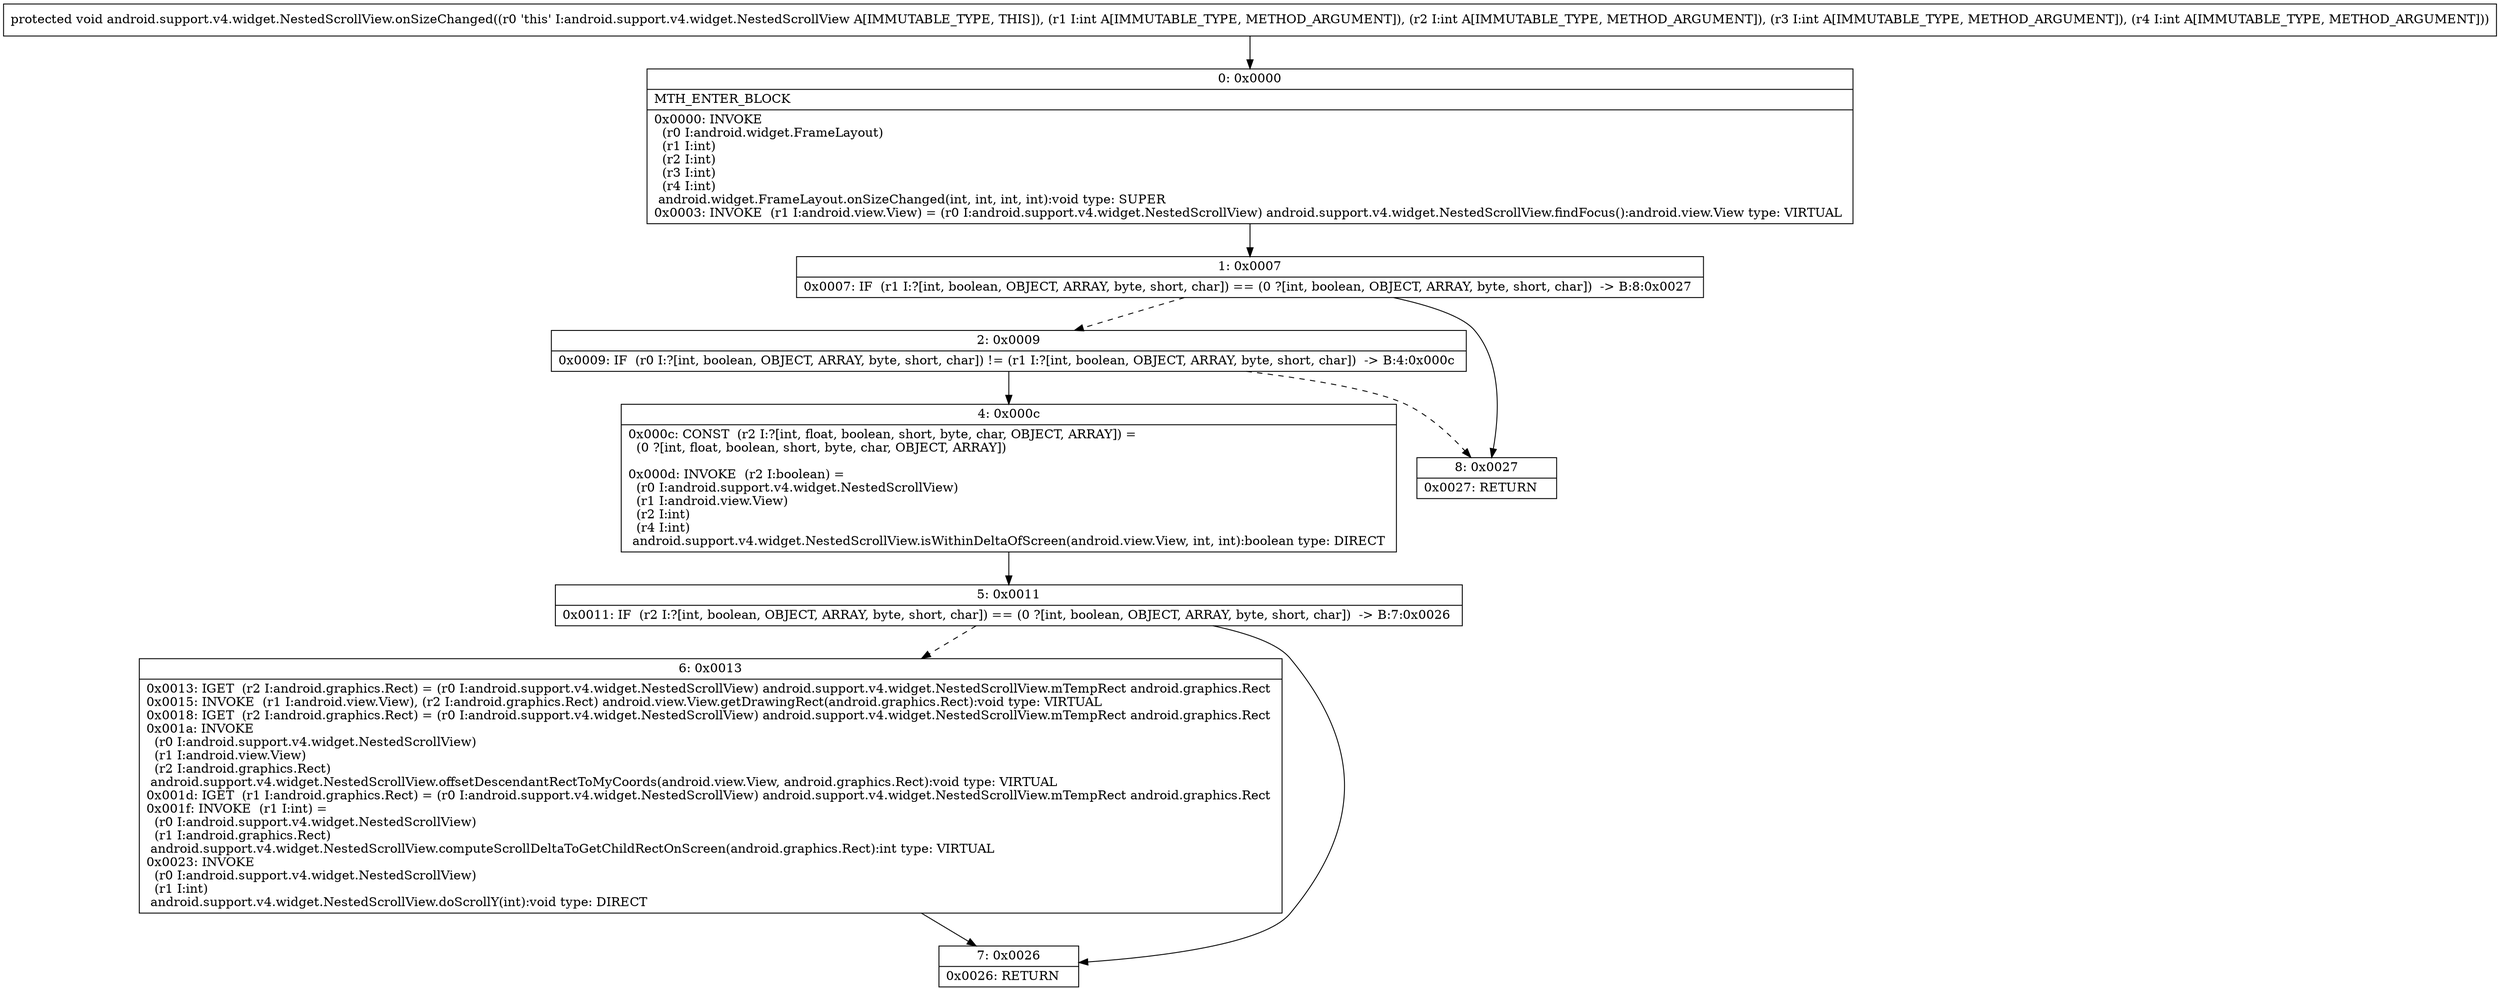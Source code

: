 digraph "CFG forandroid.support.v4.widget.NestedScrollView.onSizeChanged(IIII)V" {
Node_0 [shape=record,label="{0\:\ 0x0000|MTH_ENTER_BLOCK\l|0x0000: INVOKE  \l  (r0 I:android.widget.FrameLayout)\l  (r1 I:int)\l  (r2 I:int)\l  (r3 I:int)\l  (r4 I:int)\l android.widget.FrameLayout.onSizeChanged(int, int, int, int):void type: SUPER \l0x0003: INVOKE  (r1 I:android.view.View) = (r0 I:android.support.v4.widget.NestedScrollView) android.support.v4.widget.NestedScrollView.findFocus():android.view.View type: VIRTUAL \l}"];
Node_1 [shape=record,label="{1\:\ 0x0007|0x0007: IF  (r1 I:?[int, boolean, OBJECT, ARRAY, byte, short, char]) == (0 ?[int, boolean, OBJECT, ARRAY, byte, short, char])  \-\> B:8:0x0027 \l}"];
Node_2 [shape=record,label="{2\:\ 0x0009|0x0009: IF  (r0 I:?[int, boolean, OBJECT, ARRAY, byte, short, char]) != (r1 I:?[int, boolean, OBJECT, ARRAY, byte, short, char])  \-\> B:4:0x000c \l}"];
Node_4 [shape=record,label="{4\:\ 0x000c|0x000c: CONST  (r2 I:?[int, float, boolean, short, byte, char, OBJECT, ARRAY]) = \l  (0 ?[int, float, boolean, short, byte, char, OBJECT, ARRAY])\l \l0x000d: INVOKE  (r2 I:boolean) = \l  (r0 I:android.support.v4.widget.NestedScrollView)\l  (r1 I:android.view.View)\l  (r2 I:int)\l  (r4 I:int)\l android.support.v4.widget.NestedScrollView.isWithinDeltaOfScreen(android.view.View, int, int):boolean type: DIRECT \l}"];
Node_5 [shape=record,label="{5\:\ 0x0011|0x0011: IF  (r2 I:?[int, boolean, OBJECT, ARRAY, byte, short, char]) == (0 ?[int, boolean, OBJECT, ARRAY, byte, short, char])  \-\> B:7:0x0026 \l}"];
Node_6 [shape=record,label="{6\:\ 0x0013|0x0013: IGET  (r2 I:android.graphics.Rect) = (r0 I:android.support.v4.widget.NestedScrollView) android.support.v4.widget.NestedScrollView.mTempRect android.graphics.Rect \l0x0015: INVOKE  (r1 I:android.view.View), (r2 I:android.graphics.Rect) android.view.View.getDrawingRect(android.graphics.Rect):void type: VIRTUAL \l0x0018: IGET  (r2 I:android.graphics.Rect) = (r0 I:android.support.v4.widget.NestedScrollView) android.support.v4.widget.NestedScrollView.mTempRect android.graphics.Rect \l0x001a: INVOKE  \l  (r0 I:android.support.v4.widget.NestedScrollView)\l  (r1 I:android.view.View)\l  (r2 I:android.graphics.Rect)\l android.support.v4.widget.NestedScrollView.offsetDescendantRectToMyCoords(android.view.View, android.graphics.Rect):void type: VIRTUAL \l0x001d: IGET  (r1 I:android.graphics.Rect) = (r0 I:android.support.v4.widget.NestedScrollView) android.support.v4.widget.NestedScrollView.mTempRect android.graphics.Rect \l0x001f: INVOKE  (r1 I:int) = \l  (r0 I:android.support.v4.widget.NestedScrollView)\l  (r1 I:android.graphics.Rect)\l android.support.v4.widget.NestedScrollView.computeScrollDeltaToGetChildRectOnScreen(android.graphics.Rect):int type: VIRTUAL \l0x0023: INVOKE  \l  (r0 I:android.support.v4.widget.NestedScrollView)\l  (r1 I:int)\l android.support.v4.widget.NestedScrollView.doScrollY(int):void type: DIRECT \l}"];
Node_7 [shape=record,label="{7\:\ 0x0026|0x0026: RETURN   \l}"];
Node_8 [shape=record,label="{8\:\ 0x0027|0x0027: RETURN   \l}"];
MethodNode[shape=record,label="{protected void android.support.v4.widget.NestedScrollView.onSizeChanged((r0 'this' I:android.support.v4.widget.NestedScrollView A[IMMUTABLE_TYPE, THIS]), (r1 I:int A[IMMUTABLE_TYPE, METHOD_ARGUMENT]), (r2 I:int A[IMMUTABLE_TYPE, METHOD_ARGUMENT]), (r3 I:int A[IMMUTABLE_TYPE, METHOD_ARGUMENT]), (r4 I:int A[IMMUTABLE_TYPE, METHOD_ARGUMENT])) }"];
MethodNode -> Node_0;
Node_0 -> Node_1;
Node_1 -> Node_2[style=dashed];
Node_1 -> Node_8;
Node_2 -> Node_4;
Node_2 -> Node_8[style=dashed];
Node_4 -> Node_5;
Node_5 -> Node_6[style=dashed];
Node_5 -> Node_7;
Node_6 -> Node_7;
}


